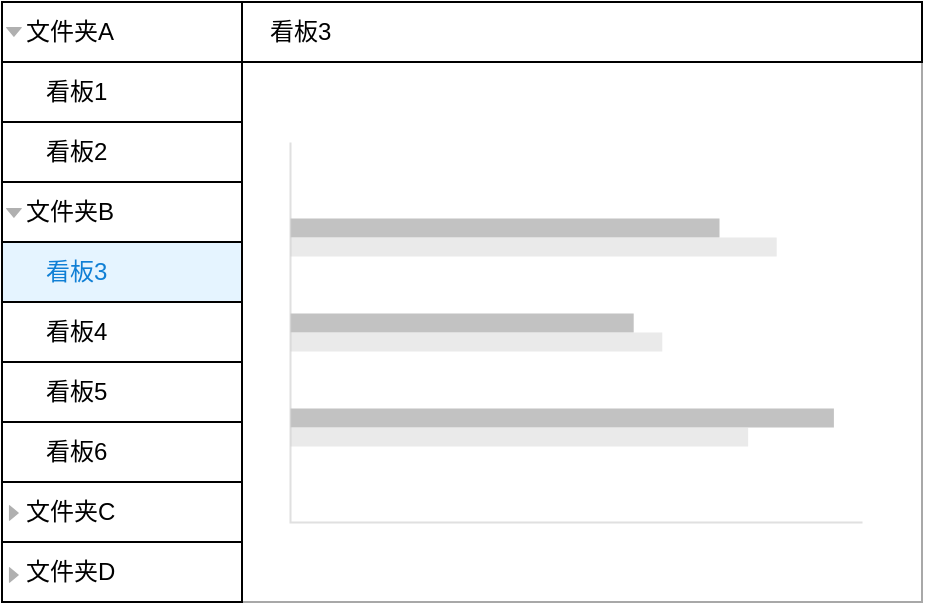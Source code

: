 <mxfile version="24.7.8">
  <diagram name="第 1 页" id="zlOiqVQvwRABKMJe_wMJ">
    <mxGraphModel dx="825" dy="468" grid="1" gridSize="10" guides="1" tooltips="1" connect="1" arrows="1" fold="1" page="1" pageScale="1" pageWidth="827" pageHeight="1169" math="0" shadow="0">
      <root>
        <mxCell id="0" />
        <mxCell id="1" parent="0" />
        <mxCell id="qJo_SdbEoeLukXndjE-c-18" value="" style="whiteSpace=wrap;html=1;strokeColor=#A8A8A8;" vertex="1" parent="1">
          <mxGeometry x="200" y="100" width="340" height="300" as="geometry" />
        </mxCell>
        <mxCell id="qJo_SdbEoeLukXndjE-c-19" value="看板3" style="rounded=0;whiteSpace=wrap;html=1;align=left;spacingLeft=12;strokeColor=#000000;" vertex="1" parent="1">
          <mxGeometry x="200" y="100" width="340" height="30" as="geometry" />
        </mxCell>
        <mxCell id="qJo_SdbEoeLukXndjE-c-1" value="文件夹A" style="rounded=0;whiteSpace=wrap;html=1;align=left;spacingLeft=10;" vertex="1" parent="1">
          <mxGeometry x="80" y="100" width="120" height="30" as="geometry" />
        </mxCell>
        <mxCell id="qJo_SdbEoeLukXndjE-c-2" value="看板1" style="rounded=0;whiteSpace=wrap;html=1;align=left;spacingLeft=20;" vertex="1" parent="1">
          <mxGeometry x="80" y="130" width="120" height="30" as="geometry" />
        </mxCell>
        <mxCell id="qJo_SdbEoeLukXndjE-c-4" value="看板2" style="rounded=0;whiteSpace=wrap;html=1;align=left;spacingLeft=20;" vertex="1" parent="1">
          <mxGeometry x="80" y="160" width="120" height="30" as="geometry" />
        </mxCell>
        <mxCell id="qJo_SdbEoeLukXndjE-c-5" value="文件夹B" style="rounded=0;whiteSpace=wrap;html=1;align=left;spacingLeft=10;" vertex="1" parent="1">
          <mxGeometry x="80" y="190" width="120" height="30" as="geometry" />
        </mxCell>
        <mxCell id="qJo_SdbEoeLukXndjE-c-6" value="看板3" style="rounded=0;whiteSpace=wrap;html=1;align=left;spacingLeft=20;fillColor=#e5f4ff;fontColor=#0F7FD5;" vertex="1" parent="1">
          <mxGeometry x="80" y="220" width="120" height="30" as="geometry" />
        </mxCell>
        <mxCell id="qJo_SdbEoeLukXndjE-c-7" value="看板4" style="rounded=0;whiteSpace=wrap;html=1;align=left;spacingLeft=20;" vertex="1" parent="1">
          <mxGeometry x="80" y="250" width="120" height="30" as="geometry" />
        </mxCell>
        <mxCell id="qJo_SdbEoeLukXndjE-c-8" value="看板5" style="rounded=0;whiteSpace=wrap;html=1;align=left;spacingLeft=20;" vertex="1" parent="1">
          <mxGeometry x="80" y="280" width="120" height="30" as="geometry" />
        </mxCell>
        <mxCell id="qJo_SdbEoeLukXndjE-c-9" value="" style="strokeWidth=2;html=1;shape=mxgraph.flowchart.extract_or_measurement;whiteSpace=wrap;fillStyle=solid;fillColor=#B0B0B0;strokeColor=none;rotation=-180;" vertex="1" parent="1">
          <mxGeometry x="82" y="112.5" width="7.92" height="5" as="geometry" />
        </mxCell>
        <mxCell id="qJo_SdbEoeLukXndjE-c-12" value="" style="strokeWidth=2;html=1;shape=mxgraph.flowchart.extract_or_measurement;whiteSpace=wrap;fillStyle=solid;fillColor=#B0B0B0;strokeColor=none;rotation=-180;" vertex="1" parent="1">
          <mxGeometry x="82" y="203" width="7.92" height="5" as="geometry" />
        </mxCell>
        <mxCell id="qJo_SdbEoeLukXndjE-c-13" value="看板6" style="rounded=0;whiteSpace=wrap;html=1;align=left;spacingLeft=20;" vertex="1" parent="1">
          <mxGeometry x="80" y="310" width="120" height="30" as="geometry" />
        </mxCell>
        <mxCell id="qJo_SdbEoeLukXndjE-c-14" value="文件夹C" style="rounded=0;whiteSpace=wrap;html=1;align=left;spacingLeft=10;" vertex="1" parent="1">
          <mxGeometry x="80" y="340" width="120" height="30" as="geometry" />
        </mxCell>
        <mxCell id="qJo_SdbEoeLukXndjE-c-15" value="文件夹D" style="rounded=0;whiteSpace=wrap;html=1;align=left;spacingLeft=10;" vertex="1" parent="1">
          <mxGeometry x="80" y="370" width="120" height="30" as="geometry" />
        </mxCell>
        <mxCell id="qJo_SdbEoeLukXndjE-c-16" value="" style="strokeWidth=2;html=1;shape=mxgraph.flowchart.extract_or_measurement;whiteSpace=wrap;fillStyle=solid;fillColor=#B0B0B0;strokeColor=none;rotation=90;" vertex="1" parent="1">
          <mxGeometry x="82" y="353" width="7.92" height="5" as="geometry" />
        </mxCell>
        <mxCell id="qJo_SdbEoeLukXndjE-c-17" value="" style="strokeWidth=2;html=1;shape=mxgraph.flowchart.extract_or_measurement;whiteSpace=wrap;fillStyle=solid;fillColor=#B0B0B0;strokeColor=none;rotation=90;" vertex="1" parent="1">
          <mxGeometry x="82" y="384" width="7.92" height="5" as="geometry" />
        </mxCell>
        <mxCell id="qJo_SdbEoeLukXndjE-c-20" value="" style="verticalLabelPosition=bottom;shadow=0;dashed=0;align=center;html=1;verticalAlign=top;strokeWidth=0.5;shape=mxgraph.mockup.graphics.barChart;strokeColor=none;strokeColor2=none;strokeColor3=#cccccc;fillColor2=#999999;fillColor3=#dddddd;opacity=60;" vertex="1" parent="1">
          <mxGeometry x="224" y="170" width="286" height="190" as="geometry" />
        </mxCell>
      </root>
    </mxGraphModel>
  </diagram>
</mxfile>
